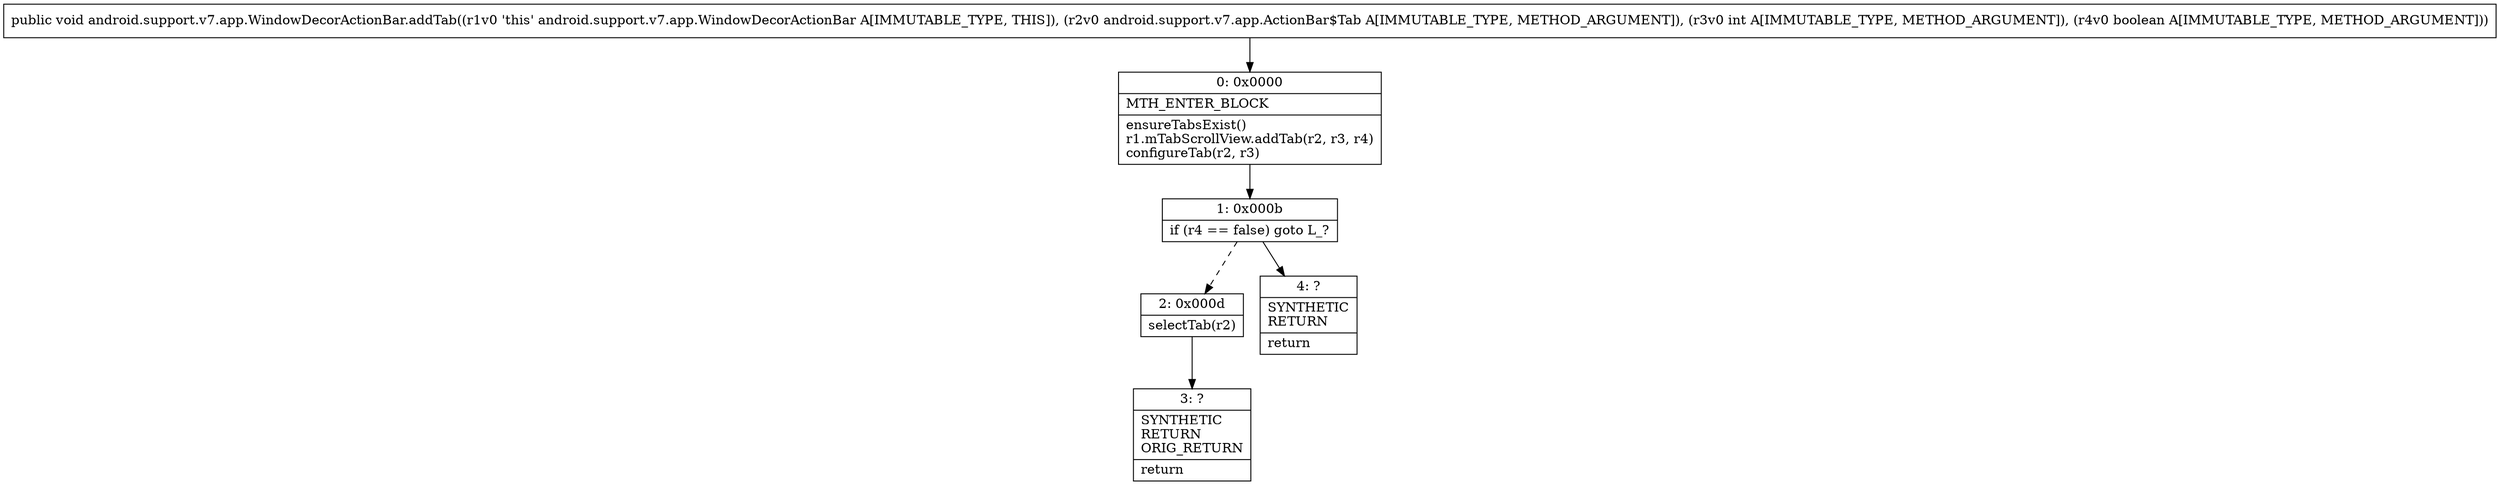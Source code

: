 digraph "CFG forandroid.support.v7.app.WindowDecorActionBar.addTab(Landroid\/support\/v7\/app\/ActionBar$Tab;IZ)V" {
Node_0 [shape=record,label="{0\:\ 0x0000|MTH_ENTER_BLOCK\l|ensureTabsExist()\lr1.mTabScrollView.addTab(r2, r3, r4)\lconfigureTab(r2, r3)\l}"];
Node_1 [shape=record,label="{1\:\ 0x000b|if (r4 == false) goto L_?\l}"];
Node_2 [shape=record,label="{2\:\ 0x000d|selectTab(r2)\l}"];
Node_3 [shape=record,label="{3\:\ ?|SYNTHETIC\lRETURN\lORIG_RETURN\l|return\l}"];
Node_4 [shape=record,label="{4\:\ ?|SYNTHETIC\lRETURN\l|return\l}"];
MethodNode[shape=record,label="{public void android.support.v7.app.WindowDecorActionBar.addTab((r1v0 'this' android.support.v7.app.WindowDecorActionBar A[IMMUTABLE_TYPE, THIS]), (r2v0 android.support.v7.app.ActionBar$Tab A[IMMUTABLE_TYPE, METHOD_ARGUMENT]), (r3v0 int A[IMMUTABLE_TYPE, METHOD_ARGUMENT]), (r4v0 boolean A[IMMUTABLE_TYPE, METHOD_ARGUMENT])) }"];
MethodNode -> Node_0;
Node_0 -> Node_1;
Node_1 -> Node_2[style=dashed];
Node_1 -> Node_4;
Node_2 -> Node_3;
}


